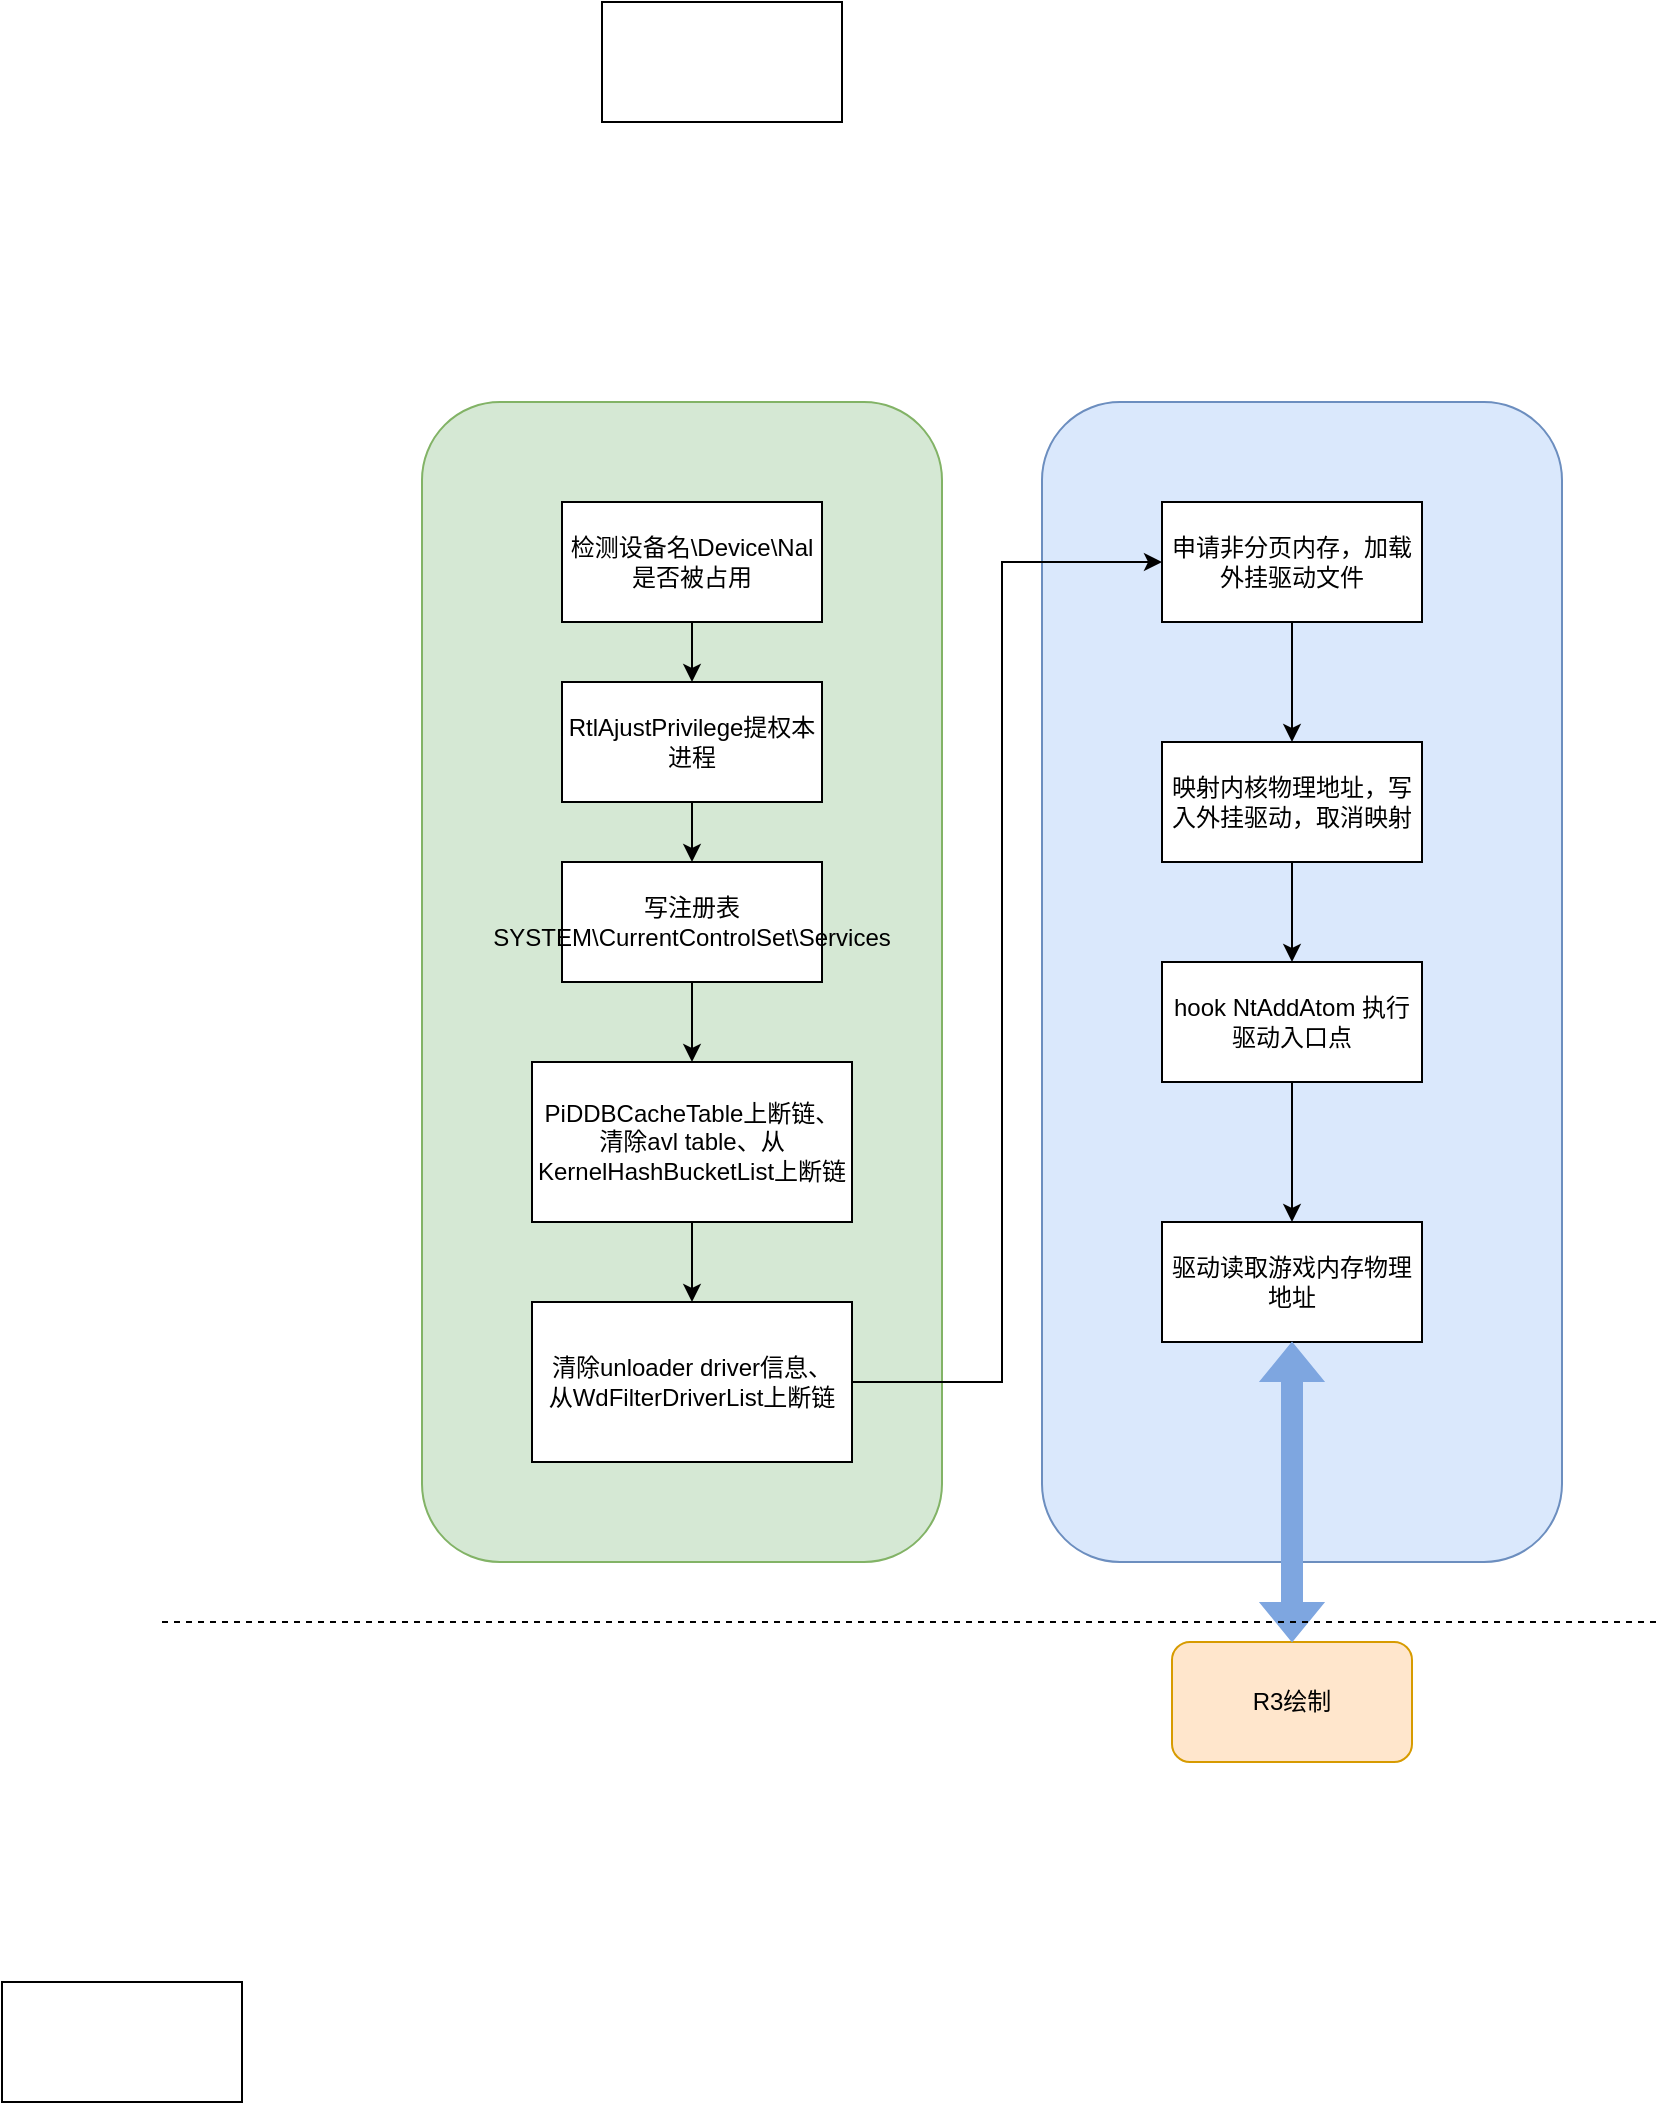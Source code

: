 <mxfile version="27.2.0">
  <diagram name="第 1 页" id="P_IrWgv3-e5FlPkQXDQ4">
    <mxGraphModel dx="2798" dy="1114" grid="1" gridSize="10" guides="1" tooltips="1" connect="1" arrows="1" fold="1" page="1" pageScale="1" pageWidth="827" pageHeight="1169" math="0" shadow="0">
      <root>
        <mxCell id="0" />
        <mxCell id="1" parent="0" />
        <mxCell id="0wuxxcJsKk22Fzn1Go2O-16" value="" style="rounded=1;whiteSpace=wrap;html=1;fillColor=#dae8fc;strokeColor=#6c8ebf;" vertex="1" parent="1">
          <mxGeometry x="480" y="400" width="260" height="580" as="geometry" />
        </mxCell>
        <mxCell id="0wuxxcJsKk22Fzn1Go2O-2" value="" style="rounded=1;whiteSpace=wrap;html=1;fillColor=#d5e8d4;strokeColor=#82b366;" vertex="1" parent="1">
          <mxGeometry x="170" y="400" width="260" height="580" as="geometry" />
        </mxCell>
        <mxCell id="0wuxxcJsKk22Fzn1Go2O-6" value="" style="edgeStyle=orthogonalEdgeStyle;rounded=0;orthogonalLoop=1;jettySize=auto;html=1;" edge="1" parent="1" source="0wuxxcJsKk22Fzn1Go2O-4" target="0wuxxcJsKk22Fzn1Go2O-5">
          <mxGeometry relative="1" as="geometry" />
        </mxCell>
        <mxCell id="0wuxxcJsKk22Fzn1Go2O-4" value="检测设备名\Device\Nal是否被占用" style="rounded=0;whiteSpace=wrap;html=1;" vertex="1" parent="1">
          <mxGeometry x="240" y="450" width="130" height="60" as="geometry" />
        </mxCell>
        <mxCell id="0wuxxcJsKk22Fzn1Go2O-8" value="" style="edgeStyle=orthogonalEdgeStyle;rounded=0;orthogonalLoop=1;jettySize=auto;html=1;" edge="1" parent="1" source="0wuxxcJsKk22Fzn1Go2O-5" target="0wuxxcJsKk22Fzn1Go2O-7">
          <mxGeometry relative="1" as="geometry" />
        </mxCell>
        <mxCell id="0wuxxcJsKk22Fzn1Go2O-5" value="RtlAjustPrivilege提权本进程" style="rounded=0;whiteSpace=wrap;html=1;" vertex="1" parent="1">
          <mxGeometry x="240" y="540" width="130" height="60" as="geometry" />
        </mxCell>
        <mxCell id="0wuxxcJsKk22Fzn1Go2O-15" style="edgeStyle=orthogonalEdgeStyle;rounded=0;orthogonalLoop=1;jettySize=auto;html=1;exitX=0.5;exitY=1;exitDx=0;exitDy=0;entryX=0.5;entryY=0;entryDx=0;entryDy=0;" edge="1" parent="1" source="0wuxxcJsKk22Fzn1Go2O-7" target="0wuxxcJsKk22Fzn1Go2O-11">
          <mxGeometry relative="1" as="geometry" />
        </mxCell>
        <mxCell id="0wuxxcJsKk22Fzn1Go2O-7" value="写注册表SYSTEM\\CurrentControlSet\\Services" style="rounded=0;whiteSpace=wrap;html=1;" vertex="1" parent="1">
          <mxGeometry x="240" y="630" width="130" height="60" as="geometry" />
        </mxCell>
        <mxCell id="0wuxxcJsKk22Fzn1Go2O-14" value="" style="edgeStyle=orthogonalEdgeStyle;rounded=0;orthogonalLoop=1;jettySize=auto;html=1;" edge="1" parent="1" source="0wuxxcJsKk22Fzn1Go2O-11" target="0wuxxcJsKk22Fzn1Go2O-13">
          <mxGeometry relative="1" as="geometry" />
        </mxCell>
        <mxCell id="0wuxxcJsKk22Fzn1Go2O-11" value="PiDDBCacheTable上断链、清除avl table、从KernelHashBucketList上断链" style="rounded=0;whiteSpace=wrap;html=1;" vertex="1" parent="1">
          <mxGeometry x="225" y="730" width="160" height="80" as="geometry" />
        </mxCell>
        <mxCell id="0wuxxcJsKk22Fzn1Go2O-18" style="edgeStyle=orthogonalEdgeStyle;rounded=0;orthogonalLoop=1;jettySize=auto;html=1;entryX=0;entryY=0.5;entryDx=0;entryDy=0;" edge="1" parent="1" source="0wuxxcJsKk22Fzn1Go2O-13" target="0wuxxcJsKk22Fzn1Go2O-17">
          <mxGeometry relative="1" as="geometry">
            <Array as="points">
              <mxPoint x="460" y="890" />
              <mxPoint x="460" y="480" />
            </Array>
          </mxGeometry>
        </mxCell>
        <mxCell id="0wuxxcJsKk22Fzn1Go2O-13" value="清除unloader driver信息、&lt;div&gt;从WdFilterDriverList上断链&lt;/div&gt;" style="rounded=0;whiteSpace=wrap;html=1;" vertex="1" parent="1">
          <mxGeometry x="225" y="850" width="160" height="80" as="geometry" />
        </mxCell>
        <mxCell id="0wuxxcJsKk22Fzn1Go2O-20" value="" style="edgeStyle=orthogonalEdgeStyle;rounded=0;orthogonalLoop=1;jettySize=auto;html=1;" edge="1" parent="1" source="0wuxxcJsKk22Fzn1Go2O-17" target="0wuxxcJsKk22Fzn1Go2O-19">
          <mxGeometry relative="1" as="geometry" />
        </mxCell>
        <mxCell id="0wuxxcJsKk22Fzn1Go2O-17" value="申请非分页内存，加载外挂驱动文件" style="rounded=0;whiteSpace=wrap;html=1;" vertex="1" parent="1">
          <mxGeometry x="540" y="450" width="130" height="60" as="geometry" />
        </mxCell>
        <mxCell id="0wuxxcJsKk22Fzn1Go2O-22" value="" style="edgeStyle=orthogonalEdgeStyle;rounded=0;orthogonalLoop=1;jettySize=auto;html=1;" edge="1" parent="1" source="0wuxxcJsKk22Fzn1Go2O-19" target="0wuxxcJsKk22Fzn1Go2O-21">
          <mxGeometry relative="1" as="geometry" />
        </mxCell>
        <mxCell id="0wuxxcJsKk22Fzn1Go2O-19" value="映射内核物理地址，写入外挂驱动，取消映射" style="rounded=0;whiteSpace=wrap;html=1;" vertex="1" parent="1">
          <mxGeometry x="540" y="570" width="130" height="60" as="geometry" />
        </mxCell>
        <mxCell id="0wuxxcJsKk22Fzn1Go2O-24" value="" style="edgeStyle=orthogonalEdgeStyle;rounded=0;orthogonalLoop=1;jettySize=auto;html=1;" edge="1" parent="1" source="0wuxxcJsKk22Fzn1Go2O-21" target="0wuxxcJsKk22Fzn1Go2O-23">
          <mxGeometry relative="1" as="geometry" />
        </mxCell>
        <mxCell id="0wuxxcJsKk22Fzn1Go2O-21" value="hook NtAddAtom 执行驱动入口点" style="rounded=0;whiteSpace=wrap;html=1;" vertex="1" parent="1">
          <mxGeometry x="540" y="680" width="130" height="60" as="geometry" />
        </mxCell>
        <mxCell id="0wuxxcJsKk22Fzn1Go2O-23" value="驱动读取游戏内存物理地址" style="rounded=0;whiteSpace=wrap;html=1;" vertex="1" parent="1">
          <mxGeometry x="540" y="810" width="130" height="60" as="geometry" />
        </mxCell>
        <mxCell id="0wuxxcJsKk22Fzn1Go2O-27" value="R3绘制" style="rounded=1;whiteSpace=wrap;html=1;fillColor=#ffe6cc;strokeColor=#d79b00;" vertex="1" parent="1">
          <mxGeometry x="545" y="1020" width="120" height="60" as="geometry" />
        </mxCell>
        <mxCell id="0wuxxcJsKk22Fzn1Go2O-28" value="" style="shape=flexArrow;endArrow=classic;startArrow=classic;html=1;rounded=0;entryX=0.5;entryY=1;entryDx=0;entryDy=0;exitX=0.5;exitY=0;exitDx=0;exitDy=0;strokeColor=#7EA6E0;fillColor=#7EA6E0;" edge="1" parent="1" source="0wuxxcJsKk22Fzn1Go2O-27" target="0wuxxcJsKk22Fzn1Go2O-23">
          <mxGeometry width="100" height="100" relative="1" as="geometry">
            <mxPoint x="540" y="1000" as="sourcePoint" />
            <mxPoint x="640" y="900" as="targetPoint" />
          </mxGeometry>
        </mxCell>
        <mxCell id="0wuxxcJsKk22Fzn1Go2O-29" value="" style="endArrow=none;dashed=1;html=1;rounded=0;" edge="1" parent="1">
          <mxGeometry width="50" height="50" relative="1" as="geometry">
            <mxPoint x="40" y="1010" as="sourcePoint" />
            <mxPoint x="790" y="1010" as="targetPoint" />
          </mxGeometry>
        </mxCell>
        <mxCell id="0wuxxcJsKk22Fzn1Go2O-32" value="" style="rounded=0;whiteSpace=wrap;html=1;" vertex="1" parent="1">
          <mxGeometry x="260" y="200" width="120" height="60" as="geometry" />
        </mxCell>
        <mxCell id="0wuxxcJsKk22Fzn1Go2O-33" value="" style="rounded=0;whiteSpace=wrap;html=1;" vertex="1" parent="1">
          <mxGeometry x="-40" y="1190" width="120" height="60" as="geometry" />
        </mxCell>
      </root>
    </mxGraphModel>
  </diagram>
</mxfile>
